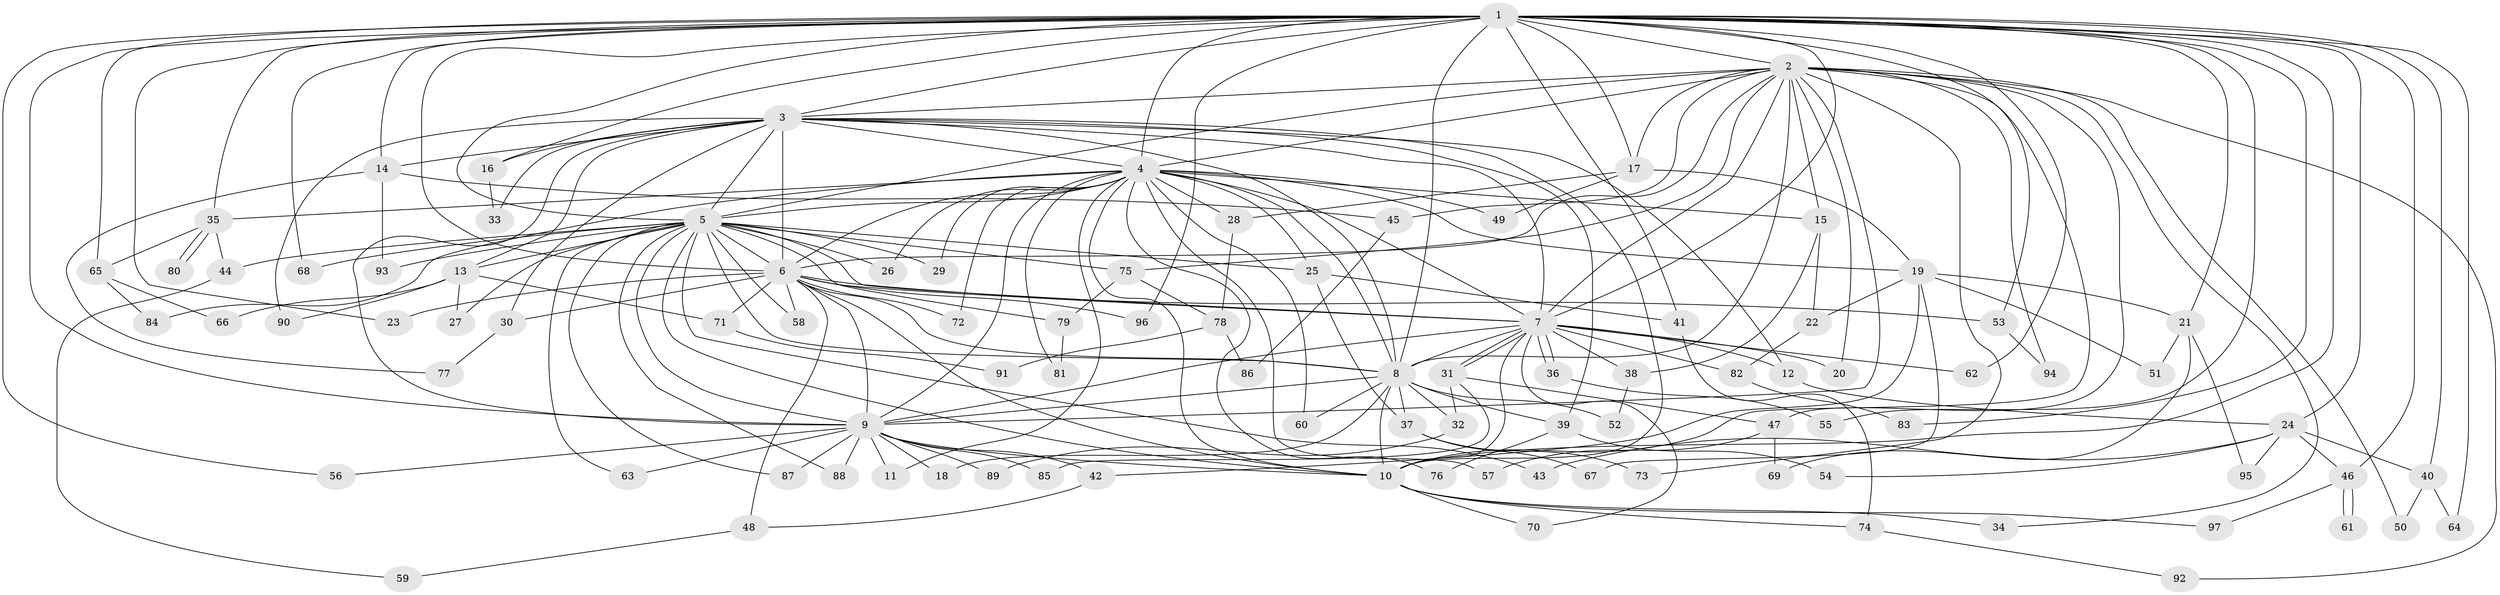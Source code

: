 // coarse degree distribution, {15: 0.014925373134328358, 17: 0.014925373134328358, 29: 0.014925373134328358, 1: 0.11940298507462686, 3: 0.1044776119402985, 13: 0.014925373134328358, 2: 0.5373134328358209, 4: 0.04477611940298507, 6: 0.029850746268656716, 9: 0.014925373134328358, 5: 0.05970149253731343, 7: 0.014925373134328358, 19: 0.014925373134328358}
// Generated by graph-tools (version 1.1) at 2025/49/03/04/25 21:49:25]
// undirected, 97 vertices, 219 edges
graph export_dot {
graph [start="1"]
  node [color=gray90,style=filled];
  1;
  2;
  3;
  4;
  5;
  6;
  7;
  8;
  9;
  10;
  11;
  12;
  13;
  14;
  15;
  16;
  17;
  18;
  19;
  20;
  21;
  22;
  23;
  24;
  25;
  26;
  27;
  28;
  29;
  30;
  31;
  32;
  33;
  34;
  35;
  36;
  37;
  38;
  39;
  40;
  41;
  42;
  43;
  44;
  45;
  46;
  47;
  48;
  49;
  50;
  51;
  52;
  53;
  54;
  55;
  56;
  57;
  58;
  59;
  60;
  61;
  62;
  63;
  64;
  65;
  66;
  67;
  68;
  69;
  70;
  71;
  72;
  73;
  74;
  75;
  76;
  77;
  78;
  79;
  80;
  81;
  82;
  83;
  84;
  85;
  86;
  87;
  88;
  89;
  90;
  91;
  92;
  93;
  94;
  95;
  96;
  97;
  1 -- 2;
  1 -- 3;
  1 -- 4;
  1 -- 5;
  1 -- 6;
  1 -- 7;
  1 -- 8;
  1 -- 9;
  1 -- 10;
  1 -- 14;
  1 -- 16;
  1 -- 17;
  1 -- 21;
  1 -- 23;
  1 -- 24;
  1 -- 35;
  1 -- 40;
  1 -- 41;
  1 -- 46;
  1 -- 53;
  1 -- 55;
  1 -- 56;
  1 -- 62;
  1 -- 64;
  1 -- 65;
  1 -- 68;
  1 -- 83;
  1 -- 96;
  2 -- 3;
  2 -- 4;
  2 -- 5;
  2 -- 6;
  2 -- 7;
  2 -- 8;
  2 -- 9;
  2 -- 10;
  2 -- 15;
  2 -- 17;
  2 -- 20;
  2 -- 34;
  2 -- 45;
  2 -- 47;
  2 -- 50;
  2 -- 73;
  2 -- 75;
  2 -- 92;
  2 -- 94;
  3 -- 4;
  3 -- 5;
  3 -- 6;
  3 -- 7;
  3 -- 8;
  3 -- 9;
  3 -- 10;
  3 -- 12;
  3 -- 13;
  3 -- 14;
  3 -- 16;
  3 -- 30;
  3 -- 33;
  3 -- 39;
  3 -- 90;
  4 -- 5;
  4 -- 6;
  4 -- 7;
  4 -- 8;
  4 -- 9;
  4 -- 10;
  4 -- 11;
  4 -- 15;
  4 -- 19;
  4 -- 25;
  4 -- 26;
  4 -- 28;
  4 -- 29;
  4 -- 35;
  4 -- 49;
  4 -- 57;
  4 -- 60;
  4 -- 72;
  4 -- 76;
  4 -- 81;
  4 -- 84;
  5 -- 6;
  5 -- 7;
  5 -- 8;
  5 -- 9;
  5 -- 10;
  5 -- 13;
  5 -- 25;
  5 -- 26;
  5 -- 27;
  5 -- 29;
  5 -- 43;
  5 -- 44;
  5 -- 58;
  5 -- 63;
  5 -- 68;
  5 -- 75;
  5 -- 79;
  5 -- 87;
  5 -- 88;
  5 -- 93;
  6 -- 7;
  6 -- 8;
  6 -- 9;
  6 -- 10;
  6 -- 23;
  6 -- 30;
  6 -- 48;
  6 -- 53;
  6 -- 58;
  6 -- 71;
  6 -- 72;
  6 -- 96;
  7 -- 8;
  7 -- 9;
  7 -- 10;
  7 -- 12;
  7 -- 20;
  7 -- 31;
  7 -- 31;
  7 -- 36;
  7 -- 36;
  7 -- 38;
  7 -- 62;
  7 -- 70;
  7 -- 82;
  8 -- 9;
  8 -- 10;
  8 -- 18;
  8 -- 32;
  8 -- 37;
  8 -- 39;
  8 -- 52;
  8 -- 60;
  9 -- 10;
  9 -- 11;
  9 -- 18;
  9 -- 42;
  9 -- 56;
  9 -- 63;
  9 -- 85;
  9 -- 87;
  9 -- 88;
  9 -- 89;
  10 -- 34;
  10 -- 70;
  10 -- 74;
  10 -- 97;
  12 -- 24;
  13 -- 27;
  13 -- 66;
  13 -- 71;
  13 -- 90;
  14 -- 45;
  14 -- 77;
  14 -- 93;
  15 -- 22;
  15 -- 38;
  16 -- 33;
  17 -- 19;
  17 -- 28;
  17 -- 49;
  19 -- 21;
  19 -- 22;
  19 -- 42;
  19 -- 51;
  19 -- 67;
  21 -- 51;
  21 -- 69;
  21 -- 95;
  22 -- 82;
  24 -- 40;
  24 -- 43;
  24 -- 46;
  24 -- 54;
  24 -- 95;
  25 -- 37;
  25 -- 41;
  28 -- 78;
  30 -- 77;
  31 -- 32;
  31 -- 47;
  31 -- 85;
  32 -- 89;
  35 -- 44;
  35 -- 65;
  35 -- 80;
  35 -- 80;
  36 -- 55;
  37 -- 67;
  37 -- 73;
  38 -- 52;
  39 -- 54;
  39 -- 76;
  40 -- 50;
  40 -- 64;
  41 -- 74;
  42 -- 48;
  44 -- 59;
  45 -- 86;
  46 -- 61;
  46 -- 61;
  46 -- 97;
  47 -- 57;
  47 -- 69;
  48 -- 59;
  53 -- 94;
  65 -- 66;
  65 -- 84;
  71 -- 91;
  74 -- 92;
  75 -- 78;
  75 -- 79;
  78 -- 86;
  78 -- 91;
  79 -- 81;
  82 -- 83;
}
